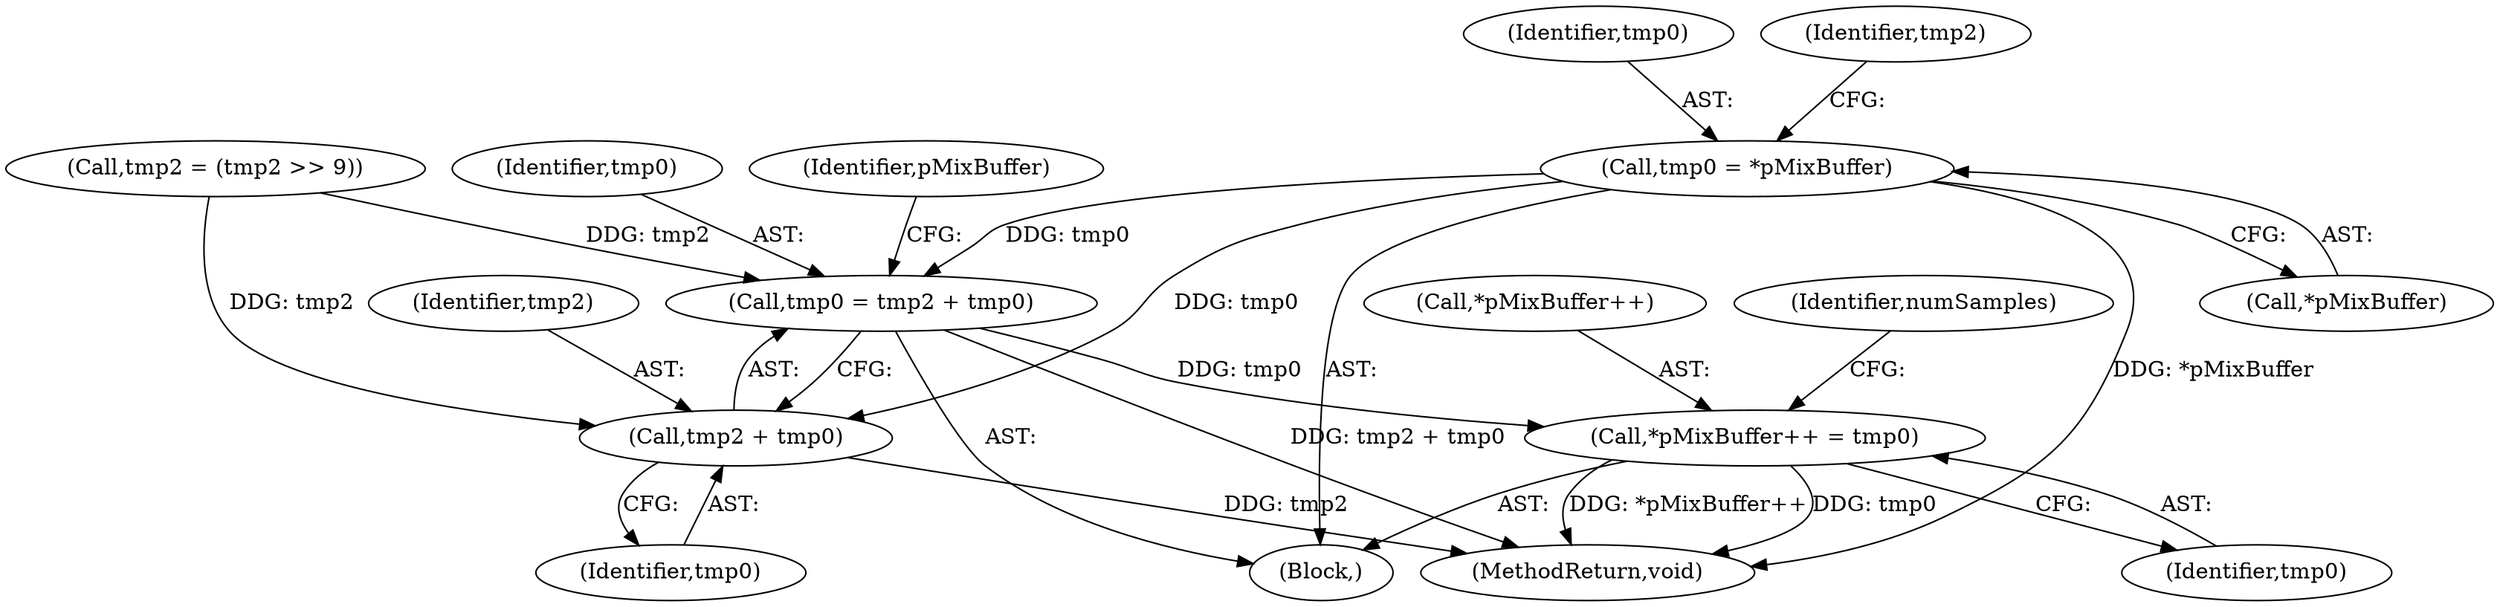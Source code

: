 digraph "0_Android_3ac044334c3ff6a61cb4238ff3ddaf17c7efcf49_0@pointer" {
"1000256" [label="(Call,tmp0 = *pMixBuffer)"];
"1000270" [label="(Call,tmp0 = tmp2 + tmp0)"];
"1000275" [label="(Call,*pMixBuffer++ = tmp0)"];
"1000272" [label="(Call,tmp2 + tmp0)"];
"1000281" [label="(Identifier,numSamples)"];
"1000258" [label="(Call,*pMixBuffer)"];
"1000275" [label="(Call,*pMixBuffer++ = tmp0)"];
"1000257" [label="(Identifier,tmp0)"];
"1000278" [label="(Identifier,pMixBuffer)"];
"1000265" [label="(Call,tmp2 = (tmp2 >> 9))"];
"1000261" [label="(Identifier,tmp2)"];
"1000279" [label="(Identifier,tmp0)"];
"1000105" [label="(Block,)"];
"1000256" [label="(Call,tmp0 = *pMixBuffer)"];
"1000306" [label="(MethodReturn,void)"];
"1000270" [label="(Call,tmp0 = tmp2 + tmp0)"];
"1000272" [label="(Call,tmp2 + tmp0)"];
"1000273" [label="(Identifier,tmp2)"];
"1000276" [label="(Call,*pMixBuffer++)"];
"1000274" [label="(Identifier,tmp0)"];
"1000271" [label="(Identifier,tmp0)"];
"1000256" -> "1000105"  [label="AST: "];
"1000256" -> "1000258"  [label="CFG: "];
"1000257" -> "1000256"  [label="AST: "];
"1000258" -> "1000256"  [label="AST: "];
"1000261" -> "1000256"  [label="CFG: "];
"1000256" -> "1000306"  [label="DDG: *pMixBuffer"];
"1000256" -> "1000270"  [label="DDG: tmp0"];
"1000256" -> "1000272"  [label="DDG: tmp0"];
"1000270" -> "1000105"  [label="AST: "];
"1000270" -> "1000272"  [label="CFG: "];
"1000271" -> "1000270"  [label="AST: "];
"1000272" -> "1000270"  [label="AST: "];
"1000278" -> "1000270"  [label="CFG: "];
"1000270" -> "1000306"  [label="DDG: tmp2 + tmp0"];
"1000265" -> "1000270"  [label="DDG: tmp2"];
"1000270" -> "1000275"  [label="DDG: tmp0"];
"1000275" -> "1000105"  [label="AST: "];
"1000275" -> "1000279"  [label="CFG: "];
"1000276" -> "1000275"  [label="AST: "];
"1000279" -> "1000275"  [label="AST: "];
"1000281" -> "1000275"  [label="CFG: "];
"1000275" -> "1000306"  [label="DDG: *pMixBuffer++"];
"1000275" -> "1000306"  [label="DDG: tmp0"];
"1000272" -> "1000274"  [label="CFG: "];
"1000273" -> "1000272"  [label="AST: "];
"1000274" -> "1000272"  [label="AST: "];
"1000272" -> "1000306"  [label="DDG: tmp2"];
"1000265" -> "1000272"  [label="DDG: tmp2"];
}

